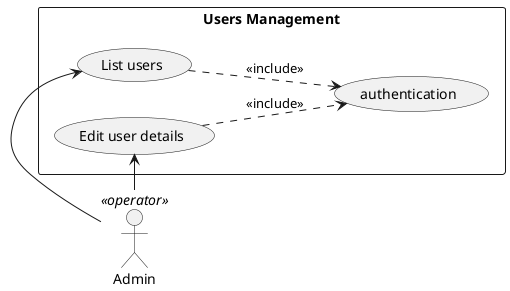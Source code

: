 @startuml

left to right direction

Admin    <<operator>> as admin

rectangle "Users Management" {
  (List users) as listUsers
  (Edit user details) as editUser
  (authentication) as auth
}

admin -> listUsers
admin -> editUser

listUsers ..> auth : <<include>>
editUser ..> auth : <<include>>

@enduml
